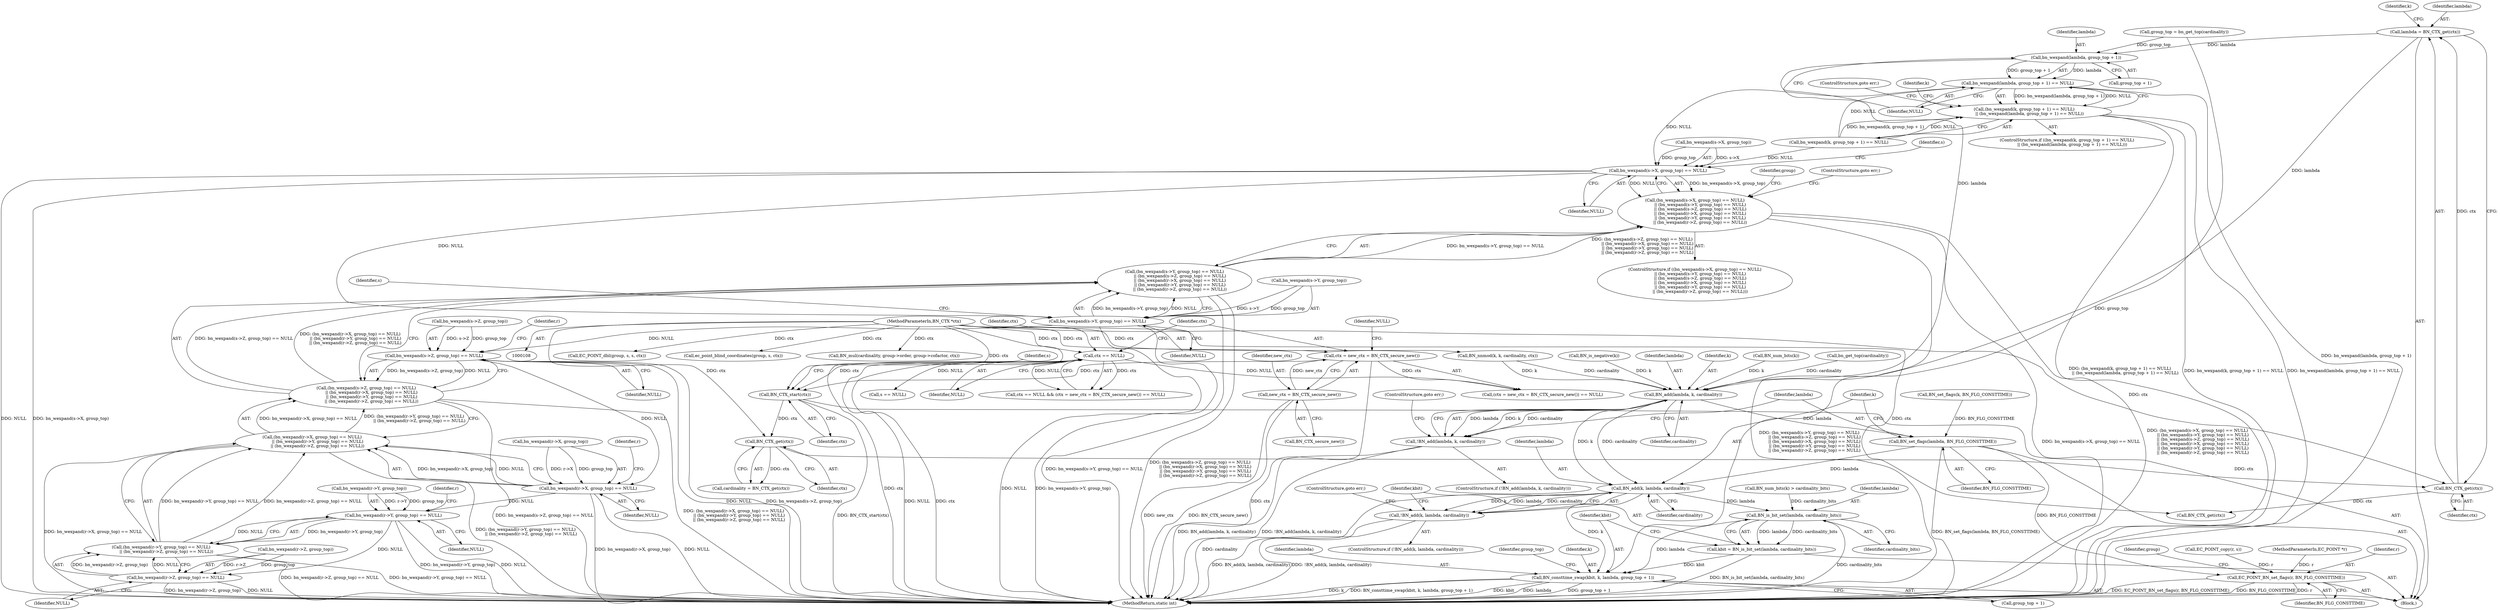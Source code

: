digraph "0_openssl_56fb454d281a023b3f950d969693553d3f3ceea1@pointer" {
"1000198" [label="(Call,lambda = BN_CTX_get(ctx))"];
"1000200" [label="(Call,BN_CTX_get(ctx))"];
"1000196" [label="(Call,BN_CTX_get(ctx))"];
"1000159" [label="(Call,BN_CTX_start(ctx))"];
"1000151" [label="(Call,ctx = new_ctx = BN_CTX_secure_new())"];
"1000113" [label="(MethodParameterIn,BN_CTX *ctx)"];
"1000153" [label="(Call,new_ctx = BN_CTX_secure_new())"];
"1000147" [label="(Call,ctx == NULL)"];
"1000240" [label="(Call,bn_wexpand(lambda, group_top + 1))"];
"1000239" [label="(Call,bn_wexpand(lambda, group_top + 1) == NULL)"];
"1000231" [label="(Call,(bn_wexpand(k, group_top + 1) == NULL)\n        || (bn_wexpand(lambda, group_top + 1) == NULL))"];
"1000310" [label="(Call,bn_wexpand(s->X, group_top) == NULL)"];
"1000309" [label="(Call,(bn_wexpand(s->X, group_top) == NULL)\n        || (bn_wexpand(s->Y, group_top) == NULL)\n        || (bn_wexpand(s->Z, group_top) == NULL)\n        || (bn_wexpand(r->X, group_top) == NULL)\n        || (bn_wexpand(r->Y, group_top) == NULL)\n        || (bn_wexpand(r->Z, group_top) == NULL))"];
"1000318" [label="(Call,bn_wexpand(s->Y, group_top) == NULL)"];
"1000317" [label="(Call,(bn_wexpand(s->Y, group_top) == NULL)\n        || (bn_wexpand(s->Z, group_top) == NULL)\n        || (bn_wexpand(r->X, group_top) == NULL)\n        || (bn_wexpand(r->Y, group_top) == NULL)\n        || (bn_wexpand(r->Z, group_top) == NULL))"];
"1000326" [label="(Call,bn_wexpand(s->Z, group_top) == NULL)"];
"1000325" [label="(Call,(bn_wexpand(s->Z, group_top) == NULL)\n        || (bn_wexpand(r->X, group_top) == NULL)\n        || (bn_wexpand(r->Y, group_top) == NULL)\n        || (bn_wexpand(r->Z, group_top) == NULL))"];
"1000334" [label="(Call,bn_wexpand(r->X, group_top) == NULL)"];
"1000333" [label="(Call,(bn_wexpand(r->X, group_top) == NULL)\n        || (bn_wexpand(r->Y, group_top) == NULL)\n        || (bn_wexpand(r->Z, group_top) == NULL))"];
"1000342" [label="(Call,bn_wexpand(r->Y, group_top) == NULL)"];
"1000341" [label="(Call,(bn_wexpand(r->Y, group_top) == NULL)\n        || (bn_wexpand(r->Z, group_top) == NULL))"];
"1000349" [label="(Call,bn_wexpand(r->Z, group_top) == NULL)"];
"1000275" [label="(Call,BN_add(lambda, k, cardinality))"];
"1000274" [label="(Call,!BN_add(lambda, k, cardinality))"];
"1000280" [label="(Call,BN_set_flags(lambda, BN_FLG_CONSTTIME))"];
"1000285" [label="(Call,BN_add(k, lambda, cardinality))"];
"1000284" [label="(Call,!BN_add(k, lambda, cardinality))"];
"1000292" [label="(Call,BN_is_bit_set(lambda, cardinality_bits))"];
"1000290" [label="(Call,kbit = BN_is_bit_set(lambda, cardinality_bits))"];
"1000295" [label="(Call,BN_consttime_swap(kbit, k, lambda, group_top + 1))"];
"1000370" [label="(Call,EC_POINT_BN_set_flags(r, BN_FLG_CONSTTIME))"];
"1000147" [label="(Call,ctx == NULL)"];
"1000203" [label="(Identifier,k)"];
"1000246" [label="(ControlStructure,goto err;)"];
"1000232" [label="(Call,bn_wexpand(k, group_top + 1) == NULL)"];
"1000292" [label="(Call,BN_is_bit_set(lambda, cardinality_bits))"];
"1000296" [label="(Identifier,kbit)"];
"1000332" [label="(Identifier,NULL)"];
"1000298" [label="(Identifier,lambda)"];
"1000334" [label="(Call,bn_wexpand(r->X, group_top) == NULL)"];
"1000262" [label="(Call,BN_is_negative(k))"];
"1000204" [label="(Call,BN_CTX_get(ctx))"];
"1000375" [label="(Call,EC_POINT_dbl(group, s, s, ctx))"];
"1000194" [label="(Call,cardinality = BN_CTX_get(ctx))"];
"1000280" [label="(Call,BN_set_flags(lambda, BN_FLG_CONSTTIME))"];
"1000340" [label="(Identifier,NULL)"];
"1000309" [label="(Call,(bn_wexpand(s->X, group_top) == NULL)\n        || (bn_wexpand(s->Y, group_top) == NULL)\n        || (bn_wexpand(s->Z, group_top) == NULL)\n        || (bn_wexpand(r->X, group_top) == NULL)\n        || (bn_wexpand(r->Y, group_top) == NULL)\n        || (bn_wexpand(r->Z, group_top) == NULL))"];
"1000360" [label="(Identifier,group)"];
"1000366" [label="(Call,EC_POINT_copy(r, s))"];
"1000282" [label="(Identifier,BN_FLG_CONSTTIME)"];
"1000245" [label="(Identifier,NULL)"];
"1000349" [label="(Call,bn_wexpand(r->Z, group_top) == NULL)"];
"1000156" [label="(Identifier,NULL)"];
"1000276" [label="(Identifier,lambda)"];
"1000114" [label="(Block,)"];
"1000295" [label="(Call,BN_consttime_swap(kbit, k, lambda, group_top + 1))"];
"1000326" [label="(Call,bn_wexpand(s->Z, group_top) == NULL)"];
"1000196" [label="(Call,BN_CTX_get(ctx))"];
"1000155" [label="(Call,BN_CTX_secure_new())"];
"1000284" [label="(Call,!BN_add(k, lambda, cardinality))"];
"1000335" [label="(Call,bn_wexpand(r->X, group_top))"];
"1000342" [label="(Call,bn_wexpand(r->Y, group_top) == NULL)"];
"1000291" [label="(Identifier,kbit)"];
"1000149" [label="(Identifier,NULL)"];
"1000359" [label="(Call,ec_point_blind_coordinates(group, s, ctx))"];
"1000277" [label="(Identifier,k)"];
"1000287" [label="(Identifier,lambda)"];
"1000153" [label="(Call,new_ctx = BN_CTX_secure_new())"];
"1000166" [label="(Call,s == NULL)"];
"1000279" [label="(ControlStructure,goto err;)"];
"1000150" [label="(Call,(ctx = new_ctx = BN_CTX_secure_new()) == NULL)"];
"1000199" [label="(Identifier,lambda)"];
"1000273" [label="(ControlStructure,if (!BN_add(lambda, k, cardinality)))"];
"1000230" [label="(ControlStructure,if ((bn_wexpand(k, group_top + 1) == NULL)\n        || (bn_wexpand(lambda, group_top + 1) == NULL)))"];
"1000310" [label="(Call,bn_wexpand(s->X, group_top) == NULL)"];
"1000110" [label="(MethodParameterIn,EC_POINT *r)"];
"1000113" [label="(MethodParameterIn,BN_CTX *ctx)"];
"1000303" [label="(Identifier,group_top)"];
"1000289" [label="(ControlStructure,goto err;)"];
"1000371" [label="(Identifier,r)"];
"1000299" [label="(Call,group_top + 1)"];
"1000432" [label="(MethodReturn,static int)"];
"1000154" [label="(Identifier,new_ctx)"];
"1000226" [label="(Call,group_top = bn_get_top(cardinality))"];
"1000290" [label="(Call,kbit = BN_is_bit_set(lambda, cardinality_bits))"];
"1000286" [label="(Identifier,k)"];
"1000267" [label="(Call,BN_nnmod(k, k, cardinality, ctx))"];
"1000341" [label="(Call,(bn_wexpand(r->Y, group_top) == NULL)\n        || (bn_wexpand(r->Z, group_top) == NULL))"];
"1000372" [label="(Identifier,BN_FLG_CONSTTIME)"];
"1000239" [label="(Call,bn_wexpand(lambda, group_top + 1) == NULL)"];
"1000316" [label="(Identifier,NULL)"];
"1000151" [label="(Call,ctx = new_ctx = BN_CTX_secure_new())"];
"1000148" [label="(Identifier,ctx)"];
"1000356" [label="(ControlStructure,goto err;)"];
"1000250" [label="(Identifier,k)"];
"1000297" [label="(Identifier,k)"];
"1000285" [label="(Call,BN_add(k, lambda, cardinality))"];
"1000198" [label="(Call,lambda = BN_CTX_get(ctx))"];
"1000160" [label="(Identifier,ctx)"];
"1000231" [label="(Call,(bn_wexpand(k, group_top + 1) == NULL)\n        || (bn_wexpand(lambda, group_top + 1) == NULL))"];
"1000146" [label="(Call,ctx == NULL && (ctx = new_ctx = BN_CTX_secure_new()) == NULL)"];
"1000345" [label="(Identifier,r)"];
"1000350" [label="(Call,bn_wexpand(r->Z, group_top))"];
"1000333" [label="(Call,(bn_wexpand(r->X, group_top) == NULL)\n        || (bn_wexpand(r->Y, group_top) == NULL)\n        || (bn_wexpand(r->Z, group_top) == NULL))"];
"1000317" [label="(Call,(bn_wexpand(s->Y, group_top) == NULL)\n        || (bn_wexpand(s->Z, group_top) == NULL)\n        || (bn_wexpand(r->X, group_top) == NULL)\n        || (bn_wexpand(r->Y, group_top) == NULL)\n        || (bn_wexpand(r->Z, group_top) == NULL))"];
"1000259" [label="(Call,BN_num_bits(k))"];
"1000321" [label="(Identifier,s)"];
"1000152" [label="(Identifier,ctx)"];
"1000376" [label="(Identifier,group)"];
"1000343" [label="(Call,bn_wexpand(r->Y, group_top))"];
"1000275" [label="(Call,BN_add(lambda, k, cardinality))"];
"1000329" [label="(Identifier,s)"];
"1000197" [label="(Identifier,ctx)"];
"1000352" [label="(Identifier,r)"];
"1000283" [label="(ControlStructure,if (!BN_add(k, lambda, cardinality)))"];
"1000327" [label="(Call,bn_wexpand(s->Z, group_top))"];
"1000348" [label="(Identifier,NULL)"];
"1000258" [label="(Call,BN_num_bits(k) > cardinality_bits)"];
"1000278" [label="(Identifier,cardinality)"];
"1000355" [label="(Identifier,NULL)"];
"1000318" [label="(Call,bn_wexpand(s->Y, group_top) == NULL)"];
"1000319" [label="(Call,bn_wexpand(s->Y, group_top))"];
"1000240" [label="(Call,bn_wexpand(lambda, group_top + 1))"];
"1000324" [label="(Identifier,NULL)"];
"1000159" [label="(Call,BN_CTX_start(ctx))"];
"1000162" [label="(Identifier,s)"];
"1000325" [label="(Call,(bn_wexpand(s->Z, group_top) == NULL)\n        || (bn_wexpand(r->X, group_top) == NULL)\n        || (bn_wexpand(r->Y, group_top) == NULL)\n        || (bn_wexpand(r->Z, group_top) == NULL))"];
"1000242" [label="(Call,group_top + 1)"];
"1000201" [label="(Identifier,ctx)"];
"1000200" [label="(Call,BN_CTX_get(ctx))"];
"1000241" [label="(Identifier,lambda)"];
"1000274" [label="(Call,!BN_add(lambda, k, cardinality))"];
"1000337" [label="(Identifier,r)"];
"1000294" [label="(Identifier,cardinality_bits)"];
"1000293" [label="(Identifier,lambda)"];
"1000228" [label="(Call,bn_get_top(cardinality))"];
"1000288" [label="(Identifier,cardinality)"];
"1000212" [label="(Call,BN_mul(cardinality, group->order, group->cofactor, ctx))"];
"1000308" [label="(ControlStructure,if ((bn_wexpand(s->X, group_top) == NULL)\n        || (bn_wexpand(s->Y, group_top) == NULL)\n        || (bn_wexpand(s->Z, group_top) == NULL)\n        || (bn_wexpand(r->X, group_top) == NULL)\n        || (bn_wexpand(r->Y, group_top) == NULL)\n        || (bn_wexpand(r->Z, group_top) == NULL)))"];
"1000253" [label="(Call,BN_set_flags(k, BN_FLG_CONSTTIME))"];
"1000311" [label="(Call,bn_wexpand(s->X, group_top))"];
"1000370" [label="(Call,EC_POINT_BN_set_flags(r, BN_FLG_CONSTTIME))"];
"1000281" [label="(Identifier,lambda)"];
"1000198" -> "1000114"  [label="AST: "];
"1000198" -> "1000200"  [label="CFG: "];
"1000199" -> "1000198"  [label="AST: "];
"1000200" -> "1000198"  [label="AST: "];
"1000203" -> "1000198"  [label="CFG: "];
"1000200" -> "1000198"  [label="DDG: ctx"];
"1000198" -> "1000240"  [label="DDG: lambda"];
"1000198" -> "1000275"  [label="DDG: lambda"];
"1000200" -> "1000201"  [label="CFG: "];
"1000201" -> "1000200"  [label="AST: "];
"1000196" -> "1000200"  [label="DDG: ctx"];
"1000113" -> "1000200"  [label="DDG: ctx"];
"1000200" -> "1000204"  [label="DDG: ctx"];
"1000196" -> "1000194"  [label="AST: "];
"1000196" -> "1000197"  [label="CFG: "];
"1000197" -> "1000196"  [label="AST: "];
"1000194" -> "1000196"  [label="CFG: "];
"1000196" -> "1000194"  [label="DDG: ctx"];
"1000159" -> "1000196"  [label="DDG: ctx"];
"1000113" -> "1000196"  [label="DDG: ctx"];
"1000159" -> "1000114"  [label="AST: "];
"1000159" -> "1000160"  [label="CFG: "];
"1000160" -> "1000159"  [label="AST: "];
"1000162" -> "1000159"  [label="CFG: "];
"1000159" -> "1000432"  [label="DDG: BN_CTX_start(ctx)"];
"1000151" -> "1000159"  [label="DDG: ctx"];
"1000147" -> "1000159"  [label="DDG: ctx"];
"1000113" -> "1000159"  [label="DDG: ctx"];
"1000151" -> "1000150"  [label="AST: "];
"1000151" -> "1000153"  [label="CFG: "];
"1000152" -> "1000151"  [label="AST: "];
"1000153" -> "1000151"  [label="AST: "];
"1000156" -> "1000151"  [label="CFG: "];
"1000151" -> "1000432"  [label="DDG: ctx"];
"1000151" -> "1000150"  [label="DDG: ctx"];
"1000113" -> "1000151"  [label="DDG: ctx"];
"1000153" -> "1000151"  [label="DDG: new_ctx"];
"1000113" -> "1000108"  [label="AST: "];
"1000113" -> "1000432"  [label="DDG: ctx"];
"1000113" -> "1000147"  [label="DDG: ctx"];
"1000113" -> "1000204"  [label="DDG: ctx"];
"1000113" -> "1000212"  [label="DDG: ctx"];
"1000113" -> "1000267"  [label="DDG: ctx"];
"1000113" -> "1000359"  [label="DDG: ctx"];
"1000113" -> "1000375"  [label="DDG: ctx"];
"1000153" -> "1000155"  [label="CFG: "];
"1000154" -> "1000153"  [label="AST: "];
"1000155" -> "1000153"  [label="AST: "];
"1000153" -> "1000432"  [label="DDG: BN_CTX_secure_new()"];
"1000153" -> "1000432"  [label="DDG: new_ctx"];
"1000147" -> "1000146"  [label="AST: "];
"1000147" -> "1000149"  [label="CFG: "];
"1000148" -> "1000147"  [label="AST: "];
"1000149" -> "1000147"  [label="AST: "];
"1000152" -> "1000147"  [label="CFG: "];
"1000146" -> "1000147"  [label="CFG: "];
"1000147" -> "1000432"  [label="DDG: NULL"];
"1000147" -> "1000432"  [label="DDG: ctx"];
"1000147" -> "1000146"  [label="DDG: ctx"];
"1000147" -> "1000146"  [label="DDG: NULL"];
"1000147" -> "1000150"  [label="DDG: NULL"];
"1000147" -> "1000166"  [label="DDG: NULL"];
"1000240" -> "1000239"  [label="AST: "];
"1000240" -> "1000242"  [label="CFG: "];
"1000241" -> "1000240"  [label="AST: "];
"1000242" -> "1000240"  [label="AST: "];
"1000245" -> "1000240"  [label="CFG: "];
"1000240" -> "1000239"  [label="DDG: lambda"];
"1000240" -> "1000239"  [label="DDG: group_top + 1"];
"1000226" -> "1000240"  [label="DDG: group_top"];
"1000240" -> "1000275"  [label="DDG: lambda"];
"1000239" -> "1000231"  [label="AST: "];
"1000239" -> "1000245"  [label="CFG: "];
"1000245" -> "1000239"  [label="AST: "];
"1000231" -> "1000239"  [label="CFG: "];
"1000239" -> "1000432"  [label="DDG: bn_wexpand(lambda, group_top + 1)"];
"1000239" -> "1000231"  [label="DDG: bn_wexpand(lambda, group_top + 1)"];
"1000239" -> "1000231"  [label="DDG: NULL"];
"1000232" -> "1000239"  [label="DDG: NULL"];
"1000239" -> "1000310"  [label="DDG: NULL"];
"1000231" -> "1000230"  [label="AST: "];
"1000231" -> "1000232"  [label="CFG: "];
"1000232" -> "1000231"  [label="AST: "];
"1000246" -> "1000231"  [label="CFG: "];
"1000250" -> "1000231"  [label="CFG: "];
"1000231" -> "1000432"  [label="DDG: bn_wexpand(lambda, group_top + 1) == NULL"];
"1000231" -> "1000432"  [label="DDG: (bn_wexpand(k, group_top + 1) == NULL)\n        || (bn_wexpand(lambda, group_top + 1) == NULL)"];
"1000231" -> "1000432"  [label="DDG: bn_wexpand(k, group_top + 1) == NULL"];
"1000232" -> "1000231"  [label="DDG: bn_wexpand(k, group_top + 1)"];
"1000232" -> "1000231"  [label="DDG: NULL"];
"1000310" -> "1000309"  [label="AST: "];
"1000310" -> "1000316"  [label="CFG: "];
"1000311" -> "1000310"  [label="AST: "];
"1000316" -> "1000310"  [label="AST: "];
"1000321" -> "1000310"  [label="CFG: "];
"1000309" -> "1000310"  [label="CFG: "];
"1000310" -> "1000432"  [label="DDG: NULL"];
"1000310" -> "1000432"  [label="DDG: bn_wexpand(s->X, group_top)"];
"1000310" -> "1000309"  [label="DDG: bn_wexpand(s->X, group_top)"];
"1000310" -> "1000309"  [label="DDG: NULL"];
"1000311" -> "1000310"  [label="DDG: s->X"];
"1000311" -> "1000310"  [label="DDG: group_top"];
"1000232" -> "1000310"  [label="DDG: NULL"];
"1000310" -> "1000318"  [label="DDG: NULL"];
"1000309" -> "1000308"  [label="AST: "];
"1000309" -> "1000317"  [label="CFG: "];
"1000317" -> "1000309"  [label="AST: "];
"1000356" -> "1000309"  [label="CFG: "];
"1000360" -> "1000309"  [label="CFG: "];
"1000309" -> "1000432"  [label="DDG: bn_wexpand(s->X, group_top) == NULL"];
"1000309" -> "1000432"  [label="DDG: (bn_wexpand(s->X, group_top) == NULL)\n        || (bn_wexpand(s->Y, group_top) == NULL)\n        || (bn_wexpand(s->Z, group_top) == NULL)\n        || (bn_wexpand(r->X, group_top) == NULL)\n        || (bn_wexpand(r->Y, group_top) == NULL)\n        || (bn_wexpand(r->Z, group_top) == NULL)"];
"1000309" -> "1000432"  [label="DDG: (bn_wexpand(s->Y, group_top) == NULL)\n        || (bn_wexpand(s->Z, group_top) == NULL)\n        || (bn_wexpand(r->X, group_top) == NULL)\n        || (bn_wexpand(r->Y, group_top) == NULL)\n        || (bn_wexpand(r->Z, group_top) == NULL)"];
"1000317" -> "1000309"  [label="DDG: bn_wexpand(s->Y, group_top) == NULL"];
"1000317" -> "1000309"  [label="DDG: (bn_wexpand(s->Z, group_top) == NULL)\n        || (bn_wexpand(r->X, group_top) == NULL)\n        || (bn_wexpand(r->Y, group_top) == NULL)\n        || (bn_wexpand(r->Z, group_top) == NULL)"];
"1000318" -> "1000317"  [label="AST: "];
"1000318" -> "1000324"  [label="CFG: "];
"1000319" -> "1000318"  [label="AST: "];
"1000324" -> "1000318"  [label="AST: "];
"1000329" -> "1000318"  [label="CFG: "];
"1000317" -> "1000318"  [label="CFG: "];
"1000318" -> "1000432"  [label="DDG: bn_wexpand(s->Y, group_top)"];
"1000318" -> "1000432"  [label="DDG: NULL"];
"1000318" -> "1000317"  [label="DDG: bn_wexpand(s->Y, group_top)"];
"1000318" -> "1000317"  [label="DDG: NULL"];
"1000319" -> "1000318"  [label="DDG: s->Y"];
"1000319" -> "1000318"  [label="DDG: group_top"];
"1000318" -> "1000326"  [label="DDG: NULL"];
"1000317" -> "1000325"  [label="CFG: "];
"1000325" -> "1000317"  [label="AST: "];
"1000317" -> "1000432"  [label="DDG: bn_wexpand(s->Y, group_top) == NULL"];
"1000317" -> "1000432"  [label="DDG: (bn_wexpand(s->Z, group_top) == NULL)\n        || (bn_wexpand(r->X, group_top) == NULL)\n        || (bn_wexpand(r->Y, group_top) == NULL)\n        || (bn_wexpand(r->Z, group_top) == NULL)"];
"1000325" -> "1000317"  [label="DDG: bn_wexpand(s->Z, group_top) == NULL"];
"1000325" -> "1000317"  [label="DDG: (bn_wexpand(r->X, group_top) == NULL)\n        || (bn_wexpand(r->Y, group_top) == NULL)\n        || (bn_wexpand(r->Z, group_top) == NULL)"];
"1000326" -> "1000325"  [label="AST: "];
"1000326" -> "1000332"  [label="CFG: "];
"1000327" -> "1000326"  [label="AST: "];
"1000332" -> "1000326"  [label="AST: "];
"1000337" -> "1000326"  [label="CFG: "];
"1000325" -> "1000326"  [label="CFG: "];
"1000326" -> "1000432"  [label="DDG: NULL"];
"1000326" -> "1000432"  [label="DDG: bn_wexpand(s->Z, group_top)"];
"1000326" -> "1000325"  [label="DDG: bn_wexpand(s->Z, group_top)"];
"1000326" -> "1000325"  [label="DDG: NULL"];
"1000327" -> "1000326"  [label="DDG: s->Z"];
"1000327" -> "1000326"  [label="DDG: group_top"];
"1000326" -> "1000334"  [label="DDG: NULL"];
"1000325" -> "1000333"  [label="CFG: "];
"1000333" -> "1000325"  [label="AST: "];
"1000325" -> "1000432"  [label="DDG: bn_wexpand(s->Z, group_top) == NULL"];
"1000325" -> "1000432"  [label="DDG: (bn_wexpand(r->X, group_top) == NULL)\n        || (bn_wexpand(r->Y, group_top) == NULL)\n        || (bn_wexpand(r->Z, group_top) == NULL)"];
"1000333" -> "1000325"  [label="DDG: bn_wexpand(r->X, group_top) == NULL"];
"1000333" -> "1000325"  [label="DDG: (bn_wexpand(r->Y, group_top) == NULL)\n        || (bn_wexpand(r->Z, group_top) == NULL)"];
"1000334" -> "1000333"  [label="AST: "];
"1000334" -> "1000340"  [label="CFG: "];
"1000335" -> "1000334"  [label="AST: "];
"1000340" -> "1000334"  [label="AST: "];
"1000345" -> "1000334"  [label="CFG: "];
"1000333" -> "1000334"  [label="CFG: "];
"1000334" -> "1000432"  [label="DDG: NULL"];
"1000334" -> "1000432"  [label="DDG: bn_wexpand(r->X, group_top)"];
"1000334" -> "1000333"  [label="DDG: bn_wexpand(r->X, group_top)"];
"1000334" -> "1000333"  [label="DDG: NULL"];
"1000335" -> "1000334"  [label="DDG: r->X"];
"1000335" -> "1000334"  [label="DDG: group_top"];
"1000334" -> "1000342"  [label="DDG: NULL"];
"1000333" -> "1000341"  [label="CFG: "];
"1000341" -> "1000333"  [label="AST: "];
"1000333" -> "1000432"  [label="DDG: bn_wexpand(r->X, group_top) == NULL"];
"1000333" -> "1000432"  [label="DDG: (bn_wexpand(r->Y, group_top) == NULL)\n        || (bn_wexpand(r->Z, group_top) == NULL)"];
"1000341" -> "1000333"  [label="DDG: bn_wexpand(r->Y, group_top) == NULL"];
"1000341" -> "1000333"  [label="DDG: bn_wexpand(r->Z, group_top) == NULL"];
"1000342" -> "1000341"  [label="AST: "];
"1000342" -> "1000348"  [label="CFG: "];
"1000343" -> "1000342"  [label="AST: "];
"1000348" -> "1000342"  [label="AST: "];
"1000352" -> "1000342"  [label="CFG: "];
"1000341" -> "1000342"  [label="CFG: "];
"1000342" -> "1000432"  [label="DDG: bn_wexpand(r->Y, group_top)"];
"1000342" -> "1000432"  [label="DDG: NULL"];
"1000342" -> "1000341"  [label="DDG: bn_wexpand(r->Y, group_top)"];
"1000342" -> "1000341"  [label="DDG: NULL"];
"1000343" -> "1000342"  [label="DDG: r->Y"];
"1000343" -> "1000342"  [label="DDG: group_top"];
"1000342" -> "1000349"  [label="DDG: NULL"];
"1000341" -> "1000349"  [label="CFG: "];
"1000349" -> "1000341"  [label="AST: "];
"1000341" -> "1000432"  [label="DDG: bn_wexpand(r->Z, group_top) == NULL"];
"1000341" -> "1000432"  [label="DDG: bn_wexpand(r->Y, group_top) == NULL"];
"1000349" -> "1000341"  [label="DDG: bn_wexpand(r->Z, group_top)"];
"1000349" -> "1000341"  [label="DDG: NULL"];
"1000349" -> "1000355"  [label="CFG: "];
"1000350" -> "1000349"  [label="AST: "];
"1000355" -> "1000349"  [label="AST: "];
"1000349" -> "1000432"  [label="DDG: bn_wexpand(r->Z, group_top)"];
"1000349" -> "1000432"  [label="DDG: NULL"];
"1000350" -> "1000349"  [label="DDG: r->Z"];
"1000350" -> "1000349"  [label="DDG: group_top"];
"1000275" -> "1000274"  [label="AST: "];
"1000275" -> "1000278"  [label="CFG: "];
"1000276" -> "1000275"  [label="AST: "];
"1000277" -> "1000275"  [label="AST: "];
"1000278" -> "1000275"  [label="AST: "];
"1000274" -> "1000275"  [label="CFG: "];
"1000275" -> "1000274"  [label="DDG: lambda"];
"1000275" -> "1000274"  [label="DDG: k"];
"1000275" -> "1000274"  [label="DDG: cardinality"];
"1000259" -> "1000275"  [label="DDG: k"];
"1000267" -> "1000275"  [label="DDG: k"];
"1000267" -> "1000275"  [label="DDG: cardinality"];
"1000262" -> "1000275"  [label="DDG: k"];
"1000228" -> "1000275"  [label="DDG: cardinality"];
"1000275" -> "1000280"  [label="DDG: lambda"];
"1000275" -> "1000285"  [label="DDG: k"];
"1000275" -> "1000285"  [label="DDG: cardinality"];
"1000274" -> "1000273"  [label="AST: "];
"1000279" -> "1000274"  [label="CFG: "];
"1000281" -> "1000274"  [label="CFG: "];
"1000274" -> "1000432"  [label="DDG: BN_add(lambda, k, cardinality)"];
"1000274" -> "1000432"  [label="DDG: !BN_add(lambda, k, cardinality)"];
"1000280" -> "1000114"  [label="AST: "];
"1000280" -> "1000282"  [label="CFG: "];
"1000281" -> "1000280"  [label="AST: "];
"1000282" -> "1000280"  [label="AST: "];
"1000286" -> "1000280"  [label="CFG: "];
"1000280" -> "1000432"  [label="DDG: BN_set_flags(lambda, BN_FLG_CONSTTIME)"];
"1000253" -> "1000280"  [label="DDG: BN_FLG_CONSTTIME"];
"1000280" -> "1000285"  [label="DDG: lambda"];
"1000280" -> "1000370"  [label="DDG: BN_FLG_CONSTTIME"];
"1000285" -> "1000284"  [label="AST: "];
"1000285" -> "1000288"  [label="CFG: "];
"1000286" -> "1000285"  [label="AST: "];
"1000287" -> "1000285"  [label="AST: "];
"1000288" -> "1000285"  [label="AST: "];
"1000284" -> "1000285"  [label="CFG: "];
"1000285" -> "1000432"  [label="DDG: cardinality"];
"1000285" -> "1000284"  [label="DDG: k"];
"1000285" -> "1000284"  [label="DDG: lambda"];
"1000285" -> "1000284"  [label="DDG: cardinality"];
"1000285" -> "1000292"  [label="DDG: lambda"];
"1000285" -> "1000295"  [label="DDG: k"];
"1000284" -> "1000283"  [label="AST: "];
"1000289" -> "1000284"  [label="CFG: "];
"1000291" -> "1000284"  [label="CFG: "];
"1000284" -> "1000432"  [label="DDG: BN_add(k, lambda, cardinality)"];
"1000284" -> "1000432"  [label="DDG: !BN_add(k, lambda, cardinality)"];
"1000292" -> "1000290"  [label="AST: "];
"1000292" -> "1000294"  [label="CFG: "];
"1000293" -> "1000292"  [label="AST: "];
"1000294" -> "1000292"  [label="AST: "];
"1000290" -> "1000292"  [label="CFG: "];
"1000292" -> "1000432"  [label="DDG: cardinality_bits"];
"1000292" -> "1000290"  [label="DDG: lambda"];
"1000292" -> "1000290"  [label="DDG: cardinality_bits"];
"1000258" -> "1000292"  [label="DDG: cardinality_bits"];
"1000292" -> "1000295"  [label="DDG: lambda"];
"1000290" -> "1000114"  [label="AST: "];
"1000291" -> "1000290"  [label="AST: "];
"1000296" -> "1000290"  [label="CFG: "];
"1000290" -> "1000432"  [label="DDG: BN_is_bit_set(lambda, cardinality_bits)"];
"1000290" -> "1000295"  [label="DDG: kbit"];
"1000295" -> "1000114"  [label="AST: "];
"1000295" -> "1000299"  [label="CFG: "];
"1000296" -> "1000295"  [label="AST: "];
"1000297" -> "1000295"  [label="AST: "];
"1000298" -> "1000295"  [label="AST: "];
"1000299" -> "1000295"  [label="AST: "];
"1000303" -> "1000295"  [label="CFG: "];
"1000295" -> "1000432"  [label="DDG: kbit"];
"1000295" -> "1000432"  [label="DDG: lambda"];
"1000295" -> "1000432"  [label="DDG: group_top + 1"];
"1000295" -> "1000432"  [label="DDG: k"];
"1000295" -> "1000432"  [label="DDG: BN_consttime_swap(kbit, k, lambda, group_top + 1)"];
"1000226" -> "1000295"  [label="DDG: group_top"];
"1000370" -> "1000114"  [label="AST: "];
"1000370" -> "1000372"  [label="CFG: "];
"1000371" -> "1000370"  [label="AST: "];
"1000372" -> "1000370"  [label="AST: "];
"1000376" -> "1000370"  [label="CFG: "];
"1000370" -> "1000432"  [label="DDG: EC_POINT_BN_set_flags(r, BN_FLG_CONSTTIME)"];
"1000370" -> "1000432"  [label="DDG: BN_FLG_CONSTTIME"];
"1000370" -> "1000432"  [label="DDG: r"];
"1000366" -> "1000370"  [label="DDG: r"];
"1000110" -> "1000370"  [label="DDG: r"];
}
